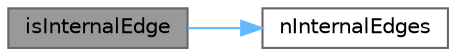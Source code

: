 digraph "isInternalEdge"
{
 // LATEX_PDF_SIZE
  bgcolor="transparent";
  edge [fontname=Helvetica,fontsize=10,labelfontname=Helvetica,labelfontsize=10];
  node [fontname=Helvetica,fontsize=10,shape=box,height=0.2,width=0.4];
  rankdir="LR";
  Node1 [id="Node000001",label="isInternalEdge",height=0.2,width=0.4,color="gray40", fillcolor="grey60", style="filled", fontcolor="black",tooltip=" "];
  Node1 -> Node2 [id="edge1_Node000001_Node000002",color="steelblue1",style="solid",tooltip=" "];
  Node2 [id="Node000002",label="nInternalEdges",height=0.2,width=0.4,color="grey40", fillcolor="white", style="filled",URL="$classFoam_1_1PrimitivePatch.html#a2527d3d02270c4fdcf357d95079d5819",tooltip=" "];
}
